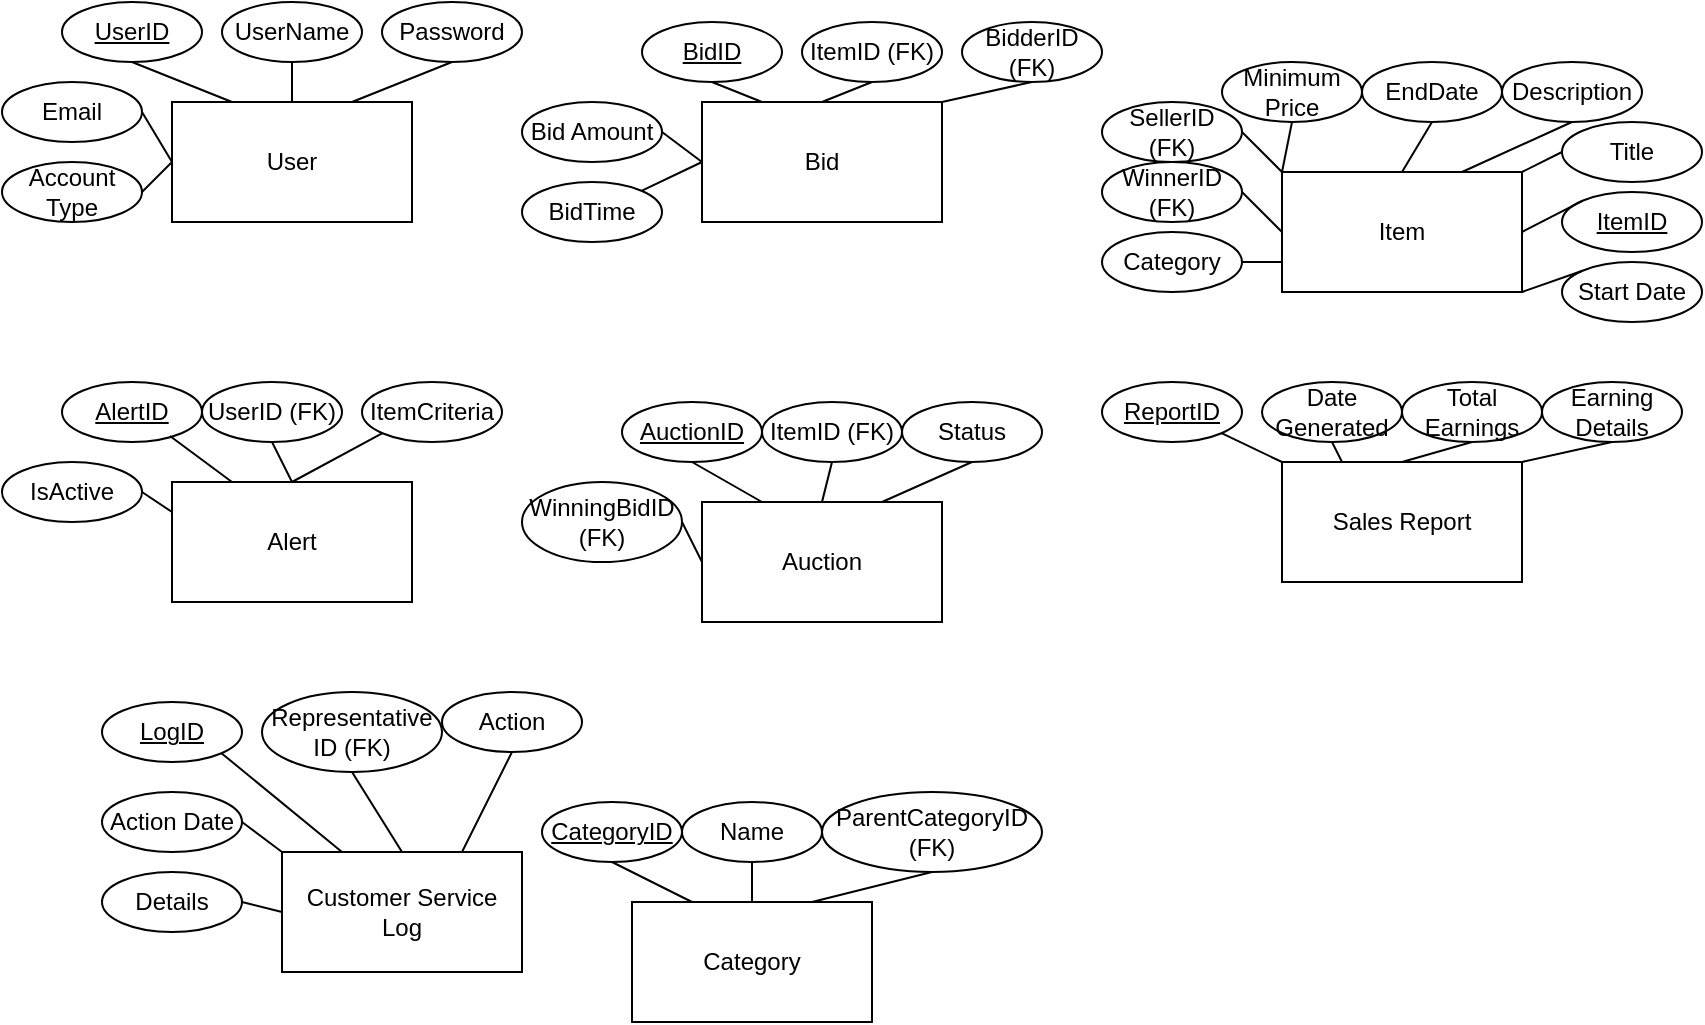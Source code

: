<mxfile version="23.1.2" type="github">
  <diagram name="Page-1" id="uOJZ_3tTdW4th-i7hOvJ">
    <mxGraphModel dx="427" dy="606" grid="1" gridSize="10" guides="1" tooltips="1" connect="1" arrows="1" fold="1" page="1" pageScale="1" pageWidth="850" pageHeight="1100" math="0" shadow="0">
      <root>
        <mxCell id="0" />
        <mxCell id="1" parent="0" />
        <mxCell id="BBo-fvt_Tt6ZGGIQ310o-1" value="User" style="rounded=0;whiteSpace=wrap;html=1;" vertex="1" parent="1">
          <mxGeometry x="85" y="60" width="120" height="60" as="geometry" />
        </mxCell>
        <mxCell id="BBo-fvt_Tt6ZGGIQ310o-2" value="&lt;u&gt;UserID&lt;/u&gt;" style="ellipse;whiteSpace=wrap;html=1;" vertex="1" parent="1">
          <mxGeometry x="30" y="10" width="70" height="30" as="geometry" />
        </mxCell>
        <mxCell id="BBo-fvt_Tt6ZGGIQ310o-3" value="UserName" style="ellipse;whiteSpace=wrap;html=1;" vertex="1" parent="1">
          <mxGeometry x="110" y="10" width="70" height="30" as="geometry" />
        </mxCell>
        <mxCell id="BBo-fvt_Tt6ZGGIQ310o-4" value="Password" style="ellipse;whiteSpace=wrap;html=1;" vertex="1" parent="1">
          <mxGeometry x="190" y="10" width="70" height="30" as="geometry" />
        </mxCell>
        <mxCell id="BBo-fvt_Tt6ZGGIQ310o-5" value="Email" style="ellipse;whiteSpace=wrap;html=1;" vertex="1" parent="1">
          <mxGeometry y="50" width="70" height="30" as="geometry" />
        </mxCell>
        <mxCell id="BBo-fvt_Tt6ZGGIQ310o-6" value="Account Type" style="ellipse;whiteSpace=wrap;html=1;" vertex="1" parent="1">
          <mxGeometry y="90" width="70" height="30" as="geometry" />
        </mxCell>
        <mxCell id="BBo-fvt_Tt6ZGGIQ310o-9" value="" style="endArrow=none;html=1;rounded=0;exitX=1;exitY=0.5;exitDx=0;exitDy=0;entryX=0;entryY=0.5;entryDx=0;entryDy=0;" edge="1" parent="1" source="BBo-fvt_Tt6ZGGIQ310o-6" target="BBo-fvt_Tt6ZGGIQ310o-1">
          <mxGeometry width="50" height="50" relative="1" as="geometry">
            <mxPoint x="110" y="170" as="sourcePoint" />
            <mxPoint x="160" y="120" as="targetPoint" />
          </mxGeometry>
        </mxCell>
        <mxCell id="BBo-fvt_Tt6ZGGIQ310o-10" value="" style="endArrow=none;html=1;rounded=0;exitX=1;exitY=0.5;exitDx=0;exitDy=0;entryX=0;entryY=0.5;entryDx=0;entryDy=0;" edge="1" parent="1" source="BBo-fvt_Tt6ZGGIQ310o-5" target="BBo-fvt_Tt6ZGGIQ310o-1">
          <mxGeometry width="50" height="50" relative="1" as="geometry">
            <mxPoint x="80" y="115" as="sourcePoint" />
            <mxPoint x="95" y="100" as="targetPoint" />
          </mxGeometry>
        </mxCell>
        <mxCell id="BBo-fvt_Tt6ZGGIQ310o-11" value="" style="endArrow=none;html=1;rounded=0;exitX=0.5;exitY=1;exitDx=0;exitDy=0;entryX=0.25;entryY=0;entryDx=0;entryDy=0;" edge="1" parent="1" source="BBo-fvt_Tt6ZGGIQ310o-2" target="BBo-fvt_Tt6ZGGIQ310o-1">
          <mxGeometry width="50" height="50" relative="1" as="geometry">
            <mxPoint x="80" y="75" as="sourcePoint" />
            <mxPoint x="95" y="100" as="targetPoint" />
          </mxGeometry>
        </mxCell>
        <mxCell id="BBo-fvt_Tt6ZGGIQ310o-12" value="" style="endArrow=none;html=1;rounded=0;exitX=0.5;exitY=1;exitDx=0;exitDy=0;entryX=0.5;entryY=0;entryDx=0;entryDy=0;" edge="1" parent="1" source="BBo-fvt_Tt6ZGGIQ310o-3" target="BBo-fvt_Tt6ZGGIQ310o-1">
          <mxGeometry width="50" height="50" relative="1" as="geometry">
            <mxPoint x="75" y="50" as="sourcePoint" />
            <mxPoint x="125" y="70" as="targetPoint" />
          </mxGeometry>
        </mxCell>
        <mxCell id="BBo-fvt_Tt6ZGGIQ310o-13" value="" style="endArrow=none;html=1;rounded=0;exitX=0.5;exitY=1;exitDx=0;exitDy=0;entryX=0.75;entryY=0;entryDx=0;entryDy=0;" edge="1" parent="1" source="BBo-fvt_Tt6ZGGIQ310o-4" target="BBo-fvt_Tt6ZGGIQ310o-1">
          <mxGeometry width="50" height="50" relative="1" as="geometry">
            <mxPoint x="155" y="50" as="sourcePoint" />
            <mxPoint x="180" y="60" as="targetPoint" />
          </mxGeometry>
        </mxCell>
        <mxCell id="BBo-fvt_Tt6ZGGIQ310o-14" value="Item" style="rounded=0;whiteSpace=wrap;html=1;" vertex="1" parent="1">
          <mxGeometry x="640" y="95" width="120" height="60" as="geometry" />
        </mxCell>
        <mxCell id="BBo-fvt_Tt6ZGGIQ310o-15" value="Bid" style="rounded=0;whiteSpace=wrap;html=1;" vertex="1" parent="1">
          <mxGeometry x="350" y="60" width="120" height="60" as="geometry" />
        </mxCell>
        <mxCell id="BBo-fvt_Tt6ZGGIQ310o-16" value="Auction" style="rounded=0;whiteSpace=wrap;html=1;" vertex="1" parent="1">
          <mxGeometry x="350" y="260" width="120" height="60" as="geometry" />
        </mxCell>
        <mxCell id="BBo-fvt_Tt6ZGGIQ310o-17" value="Category" style="rounded=0;whiteSpace=wrap;html=1;" vertex="1" parent="1">
          <mxGeometry x="315" y="460" width="120" height="60" as="geometry" />
        </mxCell>
        <mxCell id="BBo-fvt_Tt6ZGGIQ310o-18" value="Alert" style="rounded=0;whiteSpace=wrap;html=1;" vertex="1" parent="1">
          <mxGeometry x="85" y="250" width="120" height="60" as="geometry" />
        </mxCell>
        <mxCell id="BBo-fvt_Tt6ZGGIQ310o-19" value="Customer Service Log" style="rounded=0;whiteSpace=wrap;html=1;" vertex="1" parent="1">
          <mxGeometry x="140" y="435" width="120" height="60" as="geometry" />
        </mxCell>
        <mxCell id="BBo-fvt_Tt6ZGGIQ310o-20" value="Sales Report" style="rounded=0;whiteSpace=wrap;html=1;" vertex="1" parent="1">
          <mxGeometry x="640" y="240" width="120" height="60" as="geometry" />
        </mxCell>
        <mxCell id="BBo-fvt_Tt6ZGGIQ310o-21" value="Start Date" style="ellipse;whiteSpace=wrap;html=1;" vertex="1" parent="1">
          <mxGeometry x="780" y="140" width="70" height="30" as="geometry" />
        </mxCell>
        <mxCell id="BBo-fvt_Tt6ZGGIQ310o-22" value="&lt;u&gt;BidID&lt;/u&gt;" style="ellipse;whiteSpace=wrap;html=1;" vertex="1" parent="1">
          <mxGeometry x="320" y="20" width="70" height="30" as="geometry" />
        </mxCell>
        <mxCell id="BBo-fvt_Tt6ZGGIQ310o-23" value="EndDate" style="ellipse;whiteSpace=wrap;html=1;" vertex="1" parent="1">
          <mxGeometry x="680" y="40" width="70" height="30" as="geometry" />
        </mxCell>
        <mxCell id="BBo-fvt_Tt6ZGGIQ310o-24" value="ItemID (FK)" style="ellipse;whiteSpace=wrap;html=1;" vertex="1" parent="1">
          <mxGeometry x="400" y="20" width="70" height="30" as="geometry" />
        </mxCell>
        <mxCell id="BBo-fvt_Tt6ZGGIQ310o-25" value="Bid Amount" style="ellipse;whiteSpace=wrap;html=1;" vertex="1" parent="1">
          <mxGeometry x="260" y="60" width="70" height="30" as="geometry" />
        </mxCell>
        <mxCell id="BBo-fvt_Tt6ZGGIQ310o-26" value="BidderID (FK)" style="ellipse;whiteSpace=wrap;html=1;" vertex="1" parent="1">
          <mxGeometry x="480" y="20" width="70" height="30" as="geometry" />
        </mxCell>
        <mxCell id="BBo-fvt_Tt6ZGGIQ310o-27" value="BidTime" style="ellipse;whiteSpace=wrap;html=1;" vertex="1" parent="1">
          <mxGeometry x="260" y="100" width="70" height="30" as="geometry" />
        </mxCell>
        <mxCell id="BBo-fvt_Tt6ZGGIQ310o-28" value="Category" style="ellipse;whiteSpace=wrap;html=1;" vertex="1" parent="1">
          <mxGeometry x="550" y="125" width="70" height="30" as="geometry" />
        </mxCell>
        <mxCell id="BBo-fvt_Tt6ZGGIQ310o-29" value="Description" style="ellipse;whiteSpace=wrap;html=1;" vertex="1" parent="1">
          <mxGeometry x="750" y="40" width="70" height="30" as="geometry" />
        </mxCell>
        <mxCell id="BBo-fvt_Tt6ZGGIQ310o-30" value="Title" style="ellipse;whiteSpace=wrap;html=1;" vertex="1" parent="1">
          <mxGeometry x="780" y="70" width="70" height="30" as="geometry" />
        </mxCell>
        <mxCell id="BBo-fvt_Tt6ZGGIQ310o-31" value="&lt;u&gt;ItemID&lt;/u&gt;" style="ellipse;whiteSpace=wrap;html=1;" vertex="1" parent="1">
          <mxGeometry x="780" y="105" width="70" height="30" as="geometry" />
        </mxCell>
        <mxCell id="BBo-fvt_Tt6ZGGIQ310o-33" value="" style="endArrow=none;html=1;rounded=0;entryX=1;entryY=0.5;entryDx=0;entryDy=0;exitX=0;exitY=0.75;exitDx=0;exitDy=0;" edge="1" parent="1" source="BBo-fvt_Tt6ZGGIQ310o-14" target="BBo-fvt_Tt6ZGGIQ310o-28">
          <mxGeometry width="50" height="50" relative="1" as="geometry">
            <mxPoint x="390" y="130" as="sourcePoint" />
            <mxPoint x="440" y="80" as="targetPoint" />
          </mxGeometry>
        </mxCell>
        <mxCell id="BBo-fvt_Tt6ZGGIQ310o-35" value="" style="endArrow=none;html=1;rounded=0;exitX=1;exitY=0.5;exitDx=0;exitDy=0;entryX=0;entryY=0;entryDx=0;entryDy=0;" edge="1" parent="1" source="BBo-fvt_Tt6ZGGIQ310o-14" target="BBo-fvt_Tt6ZGGIQ310o-31">
          <mxGeometry width="50" height="50" relative="1" as="geometry">
            <mxPoint x="440" y="-10" as="sourcePoint" />
            <mxPoint x="780" y="120" as="targetPoint" />
          </mxGeometry>
        </mxCell>
        <mxCell id="BBo-fvt_Tt6ZGGIQ310o-36" value="" style="endArrow=none;html=1;rounded=0;entryX=0;entryY=0.5;entryDx=0;entryDy=0;exitX=1;exitY=0;exitDx=0;exitDy=0;" edge="1" parent="1" source="BBo-fvt_Tt6ZGGIQ310o-14" target="BBo-fvt_Tt6ZGGIQ310o-30">
          <mxGeometry width="50" height="50" relative="1" as="geometry">
            <mxPoint x="470" y="-10" as="sourcePoint" />
            <mxPoint x="415" y="-30" as="targetPoint" />
          </mxGeometry>
        </mxCell>
        <mxCell id="BBo-fvt_Tt6ZGGIQ310o-37" value="" style="endArrow=none;html=1;rounded=0;entryX=0.5;entryY=1;entryDx=0;entryDy=0;exitX=0.75;exitY=0;exitDx=0;exitDy=0;" edge="1" parent="1" source="BBo-fvt_Tt6ZGGIQ310o-14" target="BBo-fvt_Tt6ZGGIQ310o-29">
          <mxGeometry width="50" height="50" relative="1" as="geometry">
            <mxPoint x="470" y="-10" as="sourcePoint" />
            <mxPoint x="495" y="-30" as="targetPoint" />
          </mxGeometry>
        </mxCell>
        <mxCell id="BBo-fvt_Tt6ZGGIQ310o-38" value="" style="endArrow=none;html=1;rounded=0;entryX=0.5;entryY=1;entryDx=0;entryDy=0;exitX=0.5;exitY=0;exitDx=0;exitDy=0;" edge="1" parent="1" source="BBo-fvt_Tt6ZGGIQ310o-14" target="BBo-fvt_Tt6ZGGIQ310o-23">
          <mxGeometry width="50" height="50" relative="1" as="geometry">
            <mxPoint x="500" y="70" as="sourcePoint" />
            <mxPoint x="550" y="20" as="targetPoint" />
          </mxGeometry>
        </mxCell>
        <mxCell id="BBo-fvt_Tt6ZGGIQ310o-39" value="" style="endArrow=none;html=1;rounded=0;entryX=0;entryY=0;entryDx=0;entryDy=0;exitX=1;exitY=1;exitDx=0;exitDy=0;" edge="1" parent="1" source="BBo-fvt_Tt6ZGGIQ310o-14" target="BBo-fvt_Tt6ZGGIQ310o-21">
          <mxGeometry width="50" height="50" relative="1" as="geometry">
            <mxPoint x="530" y="20" as="sourcePoint" />
            <mxPoint x="550" y="6" as="targetPoint" />
          </mxGeometry>
        </mxCell>
        <mxCell id="BBo-fvt_Tt6ZGGIQ310o-40" value="Minimum Price" style="ellipse;whiteSpace=wrap;html=1;" vertex="1" parent="1">
          <mxGeometry x="610" y="40" width="70" height="30" as="geometry" />
        </mxCell>
        <mxCell id="BBo-fvt_Tt6ZGGIQ310o-41" value="" style="endArrow=none;html=1;rounded=0;entryX=0;entryY=0;entryDx=0;entryDy=0;exitX=0.5;exitY=1;exitDx=0;exitDy=0;" edge="1" parent="1" source="BBo-fvt_Tt6ZGGIQ310o-40" target="BBo-fvt_Tt6ZGGIQ310o-14">
          <mxGeometry width="50" height="50" relative="1" as="geometry">
            <mxPoint x="530" y="20" as="sourcePoint" />
            <mxPoint x="550" y="6" as="targetPoint" />
          </mxGeometry>
        </mxCell>
        <mxCell id="BBo-fvt_Tt6ZGGIQ310o-42" value="SellerID (FK)" style="ellipse;whiteSpace=wrap;html=1;" vertex="1" parent="1">
          <mxGeometry x="550" y="60" width="70" height="30" as="geometry" />
        </mxCell>
        <mxCell id="BBo-fvt_Tt6ZGGIQ310o-43" value="WinnerID (FK)" style="ellipse;whiteSpace=wrap;html=1;" vertex="1" parent="1">
          <mxGeometry x="550" y="90" width="70" height="30" as="geometry" />
        </mxCell>
        <mxCell id="BBo-fvt_Tt6ZGGIQ310o-44" value="" style="endArrow=none;html=1;rounded=0;entryX=1;entryY=0.5;entryDx=0;entryDy=0;exitX=0;exitY=0;exitDx=0;exitDy=0;" edge="1" parent="1" source="BBo-fvt_Tt6ZGGIQ310o-14" target="BBo-fvt_Tt6ZGGIQ310o-42">
          <mxGeometry width="50" height="50" relative="1" as="geometry">
            <mxPoint x="530" y="35" as="sourcePoint" />
            <mxPoint x="550" y="35" as="targetPoint" />
          </mxGeometry>
        </mxCell>
        <mxCell id="BBo-fvt_Tt6ZGGIQ310o-45" value="" style="endArrow=none;html=1;rounded=0;entryX=1;entryY=0.5;entryDx=0;entryDy=0;exitX=0;exitY=0.5;exitDx=0;exitDy=0;" edge="1" parent="1" source="BBo-fvt_Tt6ZGGIQ310o-14" target="BBo-fvt_Tt6ZGGIQ310o-43">
          <mxGeometry width="50" height="50" relative="1" as="geometry">
            <mxPoint x="530" y="50" as="sourcePoint" />
            <mxPoint x="540" y="65" as="targetPoint" />
          </mxGeometry>
        </mxCell>
        <mxCell id="BBo-fvt_Tt6ZGGIQ310o-46" value="" style="endArrow=none;html=1;rounded=0;entryX=1;entryY=0.5;entryDx=0;entryDy=0;exitX=0;exitY=0.5;exitDx=0;exitDy=0;" edge="1" parent="1" source="BBo-fvt_Tt6ZGGIQ310o-15" target="BBo-fvt_Tt6ZGGIQ310o-25">
          <mxGeometry width="50" height="50" relative="1" as="geometry">
            <mxPoint x="290" y="170" as="sourcePoint" />
            <mxPoint x="340" y="120" as="targetPoint" />
          </mxGeometry>
        </mxCell>
        <mxCell id="BBo-fvt_Tt6ZGGIQ310o-47" value="" style="endArrow=none;html=1;rounded=0;entryX=0;entryY=0.5;entryDx=0;entryDy=0;exitX=1;exitY=0;exitDx=0;exitDy=0;" edge="1" parent="1" source="BBo-fvt_Tt6ZGGIQ310o-27" target="BBo-fvt_Tt6ZGGIQ310o-15">
          <mxGeometry width="50" height="50" relative="1" as="geometry">
            <mxPoint x="310" y="200" as="sourcePoint" />
            <mxPoint x="360" y="150" as="targetPoint" />
          </mxGeometry>
        </mxCell>
        <mxCell id="BBo-fvt_Tt6ZGGIQ310o-48" value="" style="endArrow=none;html=1;rounded=0;entryX=0.25;entryY=0;entryDx=0;entryDy=0;exitX=0.5;exitY=1;exitDx=0;exitDy=0;" edge="1" parent="1" source="BBo-fvt_Tt6ZGGIQ310o-22" target="BBo-fvt_Tt6ZGGIQ310o-15">
          <mxGeometry width="50" height="50" relative="1" as="geometry">
            <mxPoint x="330" y="114" as="sourcePoint" />
            <mxPoint x="360" y="100" as="targetPoint" />
          </mxGeometry>
        </mxCell>
        <mxCell id="BBo-fvt_Tt6ZGGIQ310o-49" value="" style="endArrow=none;html=1;rounded=0;entryX=0.5;entryY=0;entryDx=0;entryDy=0;exitX=0.5;exitY=1;exitDx=0;exitDy=0;" edge="1" parent="1" source="BBo-fvt_Tt6ZGGIQ310o-24" target="BBo-fvt_Tt6ZGGIQ310o-15">
          <mxGeometry width="50" height="50" relative="1" as="geometry">
            <mxPoint x="365" y="60" as="sourcePoint" />
            <mxPoint x="390" y="70" as="targetPoint" />
          </mxGeometry>
        </mxCell>
        <mxCell id="BBo-fvt_Tt6ZGGIQ310o-50" value="" style="endArrow=none;html=1;rounded=0;entryX=1;entryY=0;entryDx=0;entryDy=0;exitX=0.5;exitY=1;exitDx=0;exitDy=0;" edge="1" parent="1" source="BBo-fvt_Tt6ZGGIQ310o-26" target="BBo-fvt_Tt6ZGGIQ310o-15">
          <mxGeometry width="50" height="50" relative="1" as="geometry">
            <mxPoint x="445" y="60" as="sourcePoint" />
            <mxPoint x="420" y="70" as="targetPoint" />
          </mxGeometry>
        </mxCell>
        <mxCell id="BBo-fvt_Tt6ZGGIQ310o-51" value="Status" style="ellipse;whiteSpace=wrap;html=1;" vertex="1" parent="1">
          <mxGeometry x="450" y="210" width="70" height="30" as="geometry" />
        </mxCell>
        <mxCell id="BBo-fvt_Tt6ZGGIQ310o-52" value="ItemID (FK)" style="ellipse;whiteSpace=wrap;html=1;" vertex="1" parent="1">
          <mxGeometry x="380" y="210" width="70" height="30" as="geometry" />
        </mxCell>
        <mxCell id="BBo-fvt_Tt6ZGGIQ310o-53" value="&lt;u&gt;AuctionID&lt;/u&gt;" style="ellipse;whiteSpace=wrap;html=1;" vertex="1" parent="1">
          <mxGeometry x="310" y="210" width="70" height="30" as="geometry" />
        </mxCell>
        <mxCell id="BBo-fvt_Tt6ZGGIQ310o-54" value="IsActive" style="ellipse;whiteSpace=wrap;html=1;" vertex="1" parent="1">
          <mxGeometry y="240" width="70" height="30" as="geometry" />
        </mxCell>
        <mxCell id="BBo-fvt_Tt6ZGGIQ310o-55" value="ItemCriteria" style="ellipse;whiteSpace=wrap;html=1;" vertex="1" parent="1">
          <mxGeometry x="180" y="200" width="70" height="30" as="geometry" />
        </mxCell>
        <mxCell id="BBo-fvt_Tt6ZGGIQ310o-56" value="UserID (FK)" style="ellipse;whiteSpace=wrap;html=1;" vertex="1" parent="1">
          <mxGeometry x="100" y="200" width="70" height="30" as="geometry" />
        </mxCell>
        <mxCell id="BBo-fvt_Tt6ZGGIQ310o-57" value="&lt;u&gt;AlertID&lt;/u&gt;" style="ellipse;whiteSpace=wrap;html=1;" vertex="1" parent="1">
          <mxGeometry x="30" y="200" width="70" height="30" as="geometry" />
        </mxCell>
        <mxCell id="BBo-fvt_Tt6ZGGIQ310o-58" value="" style="endArrow=none;html=1;rounded=0;entryX=0;entryY=0.25;entryDx=0;entryDy=0;exitX=1;exitY=0.5;exitDx=0;exitDy=0;" edge="1" parent="1" source="BBo-fvt_Tt6ZGGIQ310o-54" target="BBo-fvt_Tt6ZGGIQ310o-18">
          <mxGeometry width="50" height="50" relative="1" as="geometry">
            <mxPoint x="60" y="360" as="sourcePoint" />
            <mxPoint x="110" y="310" as="targetPoint" />
          </mxGeometry>
        </mxCell>
        <mxCell id="BBo-fvt_Tt6ZGGIQ310o-59" value="" style="endArrow=none;html=1;rounded=0;entryX=0.25;entryY=0;entryDx=0;entryDy=0;exitX=0.771;exitY=0.9;exitDx=0;exitDy=0;exitPerimeter=0;" edge="1" parent="1" source="BBo-fvt_Tt6ZGGIQ310o-57" target="BBo-fvt_Tt6ZGGIQ310o-18">
          <mxGeometry width="50" height="50" relative="1" as="geometry">
            <mxPoint x="80" y="265" as="sourcePoint" />
            <mxPoint x="95" y="275" as="targetPoint" />
          </mxGeometry>
        </mxCell>
        <mxCell id="BBo-fvt_Tt6ZGGIQ310o-60" value="" style="endArrow=none;html=1;rounded=0;entryX=0.5;entryY=0;entryDx=0;entryDy=0;exitX=0.5;exitY=1;exitDx=0;exitDy=0;" edge="1" parent="1" source="BBo-fvt_Tt6ZGGIQ310o-56" target="BBo-fvt_Tt6ZGGIQ310o-18">
          <mxGeometry width="50" height="50" relative="1" as="geometry">
            <mxPoint x="94" y="237" as="sourcePoint" />
            <mxPoint x="125" y="260" as="targetPoint" />
          </mxGeometry>
        </mxCell>
        <mxCell id="BBo-fvt_Tt6ZGGIQ310o-61" value="" style="endArrow=none;html=1;rounded=0;entryX=0.5;entryY=0;entryDx=0;entryDy=0;exitX=0;exitY=1;exitDx=0;exitDy=0;" edge="1" parent="1" source="BBo-fvt_Tt6ZGGIQ310o-55" target="BBo-fvt_Tt6ZGGIQ310o-18">
          <mxGeometry width="50" height="50" relative="1" as="geometry">
            <mxPoint x="145" y="240" as="sourcePoint" />
            <mxPoint x="155" y="260" as="targetPoint" />
          </mxGeometry>
        </mxCell>
        <mxCell id="BBo-fvt_Tt6ZGGIQ310o-62" value="" style="endArrow=none;html=1;rounded=0;entryX=0.5;entryY=1;entryDx=0;entryDy=0;exitX=0.25;exitY=0;exitDx=0;exitDy=0;" edge="1" parent="1" source="BBo-fvt_Tt6ZGGIQ310o-16" target="BBo-fvt_Tt6ZGGIQ310o-53">
          <mxGeometry width="50" height="50" relative="1" as="geometry">
            <mxPoint x="320" y="330" as="sourcePoint" />
            <mxPoint x="370" y="280" as="targetPoint" />
          </mxGeometry>
        </mxCell>
        <mxCell id="BBo-fvt_Tt6ZGGIQ310o-63" value="" style="endArrow=none;html=1;rounded=0;entryX=0.5;entryY=1;entryDx=0;entryDy=0;exitX=0.5;exitY=0;exitDx=0;exitDy=0;" edge="1" parent="1" source="BBo-fvt_Tt6ZGGIQ310o-16" target="BBo-fvt_Tt6ZGGIQ310o-52">
          <mxGeometry width="50" height="50" relative="1" as="geometry">
            <mxPoint x="390" y="270" as="sourcePoint" />
            <mxPoint x="355" y="250" as="targetPoint" />
          </mxGeometry>
        </mxCell>
        <mxCell id="BBo-fvt_Tt6ZGGIQ310o-64" value="" style="endArrow=none;html=1;rounded=0;entryX=0.5;entryY=1;entryDx=0;entryDy=0;exitX=0.75;exitY=0;exitDx=0;exitDy=0;" edge="1" parent="1" source="BBo-fvt_Tt6ZGGIQ310o-16" target="BBo-fvt_Tt6ZGGIQ310o-51">
          <mxGeometry width="50" height="50" relative="1" as="geometry">
            <mxPoint x="420" y="270" as="sourcePoint" />
            <mxPoint x="425" y="250" as="targetPoint" />
          </mxGeometry>
        </mxCell>
        <mxCell id="BBo-fvt_Tt6ZGGIQ310o-65" value="WinningBidID (FK)" style="ellipse;whiteSpace=wrap;html=1;" vertex="1" parent="1">
          <mxGeometry x="260" y="250" width="80" height="40" as="geometry" />
        </mxCell>
        <mxCell id="BBo-fvt_Tt6ZGGIQ310o-66" value="" style="endArrow=none;html=1;rounded=0;entryX=1;entryY=0.5;entryDx=0;entryDy=0;exitX=0;exitY=0.5;exitDx=0;exitDy=0;" edge="1" parent="1" source="BBo-fvt_Tt6ZGGIQ310o-16" target="BBo-fvt_Tt6ZGGIQ310o-65">
          <mxGeometry width="50" height="50" relative="1" as="geometry">
            <mxPoint x="390" y="270" as="sourcePoint" />
            <mxPoint x="355" y="250" as="targetPoint" />
          </mxGeometry>
        </mxCell>
        <mxCell id="BBo-fvt_Tt6ZGGIQ310o-67" value="ParentCategoryID (FK)" style="ellipse;whiteSpace=wrap;html=1;" vertex="1" parent="1">
          <mxGeometry x="410" y="405" width="110" height="40" as="geometry" />
        </mxCell>
        <mxCell id="BBo-fvt_Tt6ZGGIQ310o-68" value="Name" style="ellipse;whiteSpace=wrap;html=1;" vertex="1" parent="1">
          <mxGeometry x="340" y="410" width="70" height="30" as="geometry" />
        </mxCell>
        <mxCell id="BBo-fvt_Tt6ZGGIQ310o-69" value="&lt;u&gt;CategoryID&lt;/u&gt;" style="ellipse;whiteSpace=wrap;html=1;" vertex="1" parent="1">
          <mxGeometry x="270" y="410" width="70" height="30" as="geometry" />
        </mxCell>
        <mxCell id="BBo-fvt_Tt6ZGGIQ310o-70" value="" style="endArrow=none;html=1;rounded=0;entryX=0.5;entryY=1;entryDx=0;entryDy=0;exitX=0.25;exitY=0;exitDx=0;exitDy=0;" edge="1" parent="1" source="BBo-fvt_Tt6ZGGIQ310o-17" target="BBo-fvt_Tt6ZGGIQ310o-69">
          <mxGeometry width="50" height="50" relative="1" as="geometry">
            <mxPoint x="280" y="500" as="sourcePoint" />
            <mxPoint x="330" y="450" as="targetPoint" />
          </mxGeometry>
        </mxCell>
        <mxCell id="BBo-fvt_Tt6ZGGIQ310o-71" value="" style="endArrow=none;html=1;rounded=0;entryX=0.5;entryY=1;entryDx=0;entryDy=0;exitX=0.5;exitY=0;exitDx=0;exitDy=0;" edge="1" parent="1" source="BBo-fvt_Tt6ZGGIQ310o-17" target="BBo-fvt_Tt6ZGGIQ310o-68">
          <mxGeometry width="50" height="50" relative="1" as="geometry">
            <mxPoint x="320" y="500" as="sourcePoint" />
            <mxPoint x="315" y="450" as="targetPoint" />
          </mxGeometry>
        </mxCell>
        <mxCell id="BBo-fvt_Tt6ZGGIQ310o-72" value="" style="endArrow=none;html=1;rounded=0;entryX=0.5;entryY=1;entryDx=0;entryDy=0;exitX=0.75;exitY=0;exitDx=0;exitDy=0;" edge="1" parent="1" source="BBo-fvt_Tt6ZGGIQ310o-17" target="BBo-fvt_Tt6ZGGIQ310o-67">
          <mxGeometry width="50" height="50" relative="1" as="geometry">
            <mxPoint x="350" y="500" as="sourcePoint" />
            <mxPoint x="385" y="450" as="targetPoint" />
          </mxGeometry>
        </mxCell>
        <mxCell id="BBo-fvt_Tt6ZGGIQ310o-73" value="Total Earnings" style="ellipse;whiteSpace=wrap;html=1;" vertex="1" parent="1">
          <mxGeometry x="700" y="200" width="70" height="30" as="geometry" />
        </mxCell>
        <mxCell id="BBo-fvt_Tt6ZGGIQ310o-74" value="Date Generated" style="ellipse;whiteSpace=wrap;html=1;" vertex="1" parent="1">
          <mxGeometry x="630" y="200" width="70" height="30" as="geometry" />
        </mxCell>
        <mxCell id="BBo-fvt_Tt6ZGGIQ310o-75" value="&lt;u&gt;ReportID&lt;/u&gt;" style="ellipse;whiteSpace=wrap;html=1;" vertex="1" parent="1">
          <mxGeometry x="550" y="200" width="70" height="30" as="geometry" />
        </mxCell>
        <mxCell id="BBo-fvt_Tt6ZGGIQ310o-76" value="Earning Details" style="ellipse;whiteSpace=wrap;html=1;" vertex="1" parent="1">
          <mxGeometry x="770" y="200" width="70" height="30" as="geometry" />
        </mxCell>
        <mxCell id="BBo-fvt_Tt6ZGGIQ310o-77" value="" style="endArrow=none;html=1;rounded=0;entryX=1;entryY=1;entryDx=0;entryDy=0;exitX=0;exitY=0;exitDx=0;exitDy=0;" edge="1" parent="1" source="BBo-fvt_Tt6ZGGIQ310o-20" target="BBo-fvt_Tt6ZGGIQ310o-75">
          <mxGeometry width="50" height="50" relative="1" as="geometry">
            <mxPoint x="520" y="320" as="sourcePoint" />
            <mxPoint x="570" y="270" as="targetPoint" />
          </mxGeometry>
        </mxCell>
        <mxCell id="BBo-fvt_Tt6ZGGIQ310o-78" value="" style="endArrow=none;html=1;rounded=0;entryX=0.5;entryY=1;entryDx=0;entryDy=0;exitX=0.25;exitY=0;exitDx=0;exitDy=0;" edge="1" parent="1" source="BBo-fvt_Tt6ZGGIQ310o-20" target="BBo-fvt_Tt6ZGGIQ310o-74">
          <mxGeometry width="50" height="50" relative="1" as="geometry">
            <mxPoint x="650" y="250" as="sourcePoint" />
            <mxPoint x="620" y="236" as="targetPoint" />
          </mxGeometry>
        </mxCell>
        <mxCell id="BBo-fvt_Tt6ZGGIQ310o-79" value="" style="endArrow=none;html=1;rounded=0;entryX=0.5;entryY=1;entryDx=0;entryDy=0;exitX=0.5;exitY=0;exitDx=0;exitDy=0;" edge="1" parent="1" source="BBo-fvt_Tt6ZGGIQ310o-20" target="BBo-fvt_Tt6ZGGIQ310o-73">
          <mxGeometry width="50" height="50" relative="1" as="geometry">
            <mxPoint x="680" y="250" as="sourcePoint" />
            <mxPoint x="675" y="240" as="targetPoint" />
          </mxGeometry>
        </mxCell>
        <mxCell id="BBo-fvt_Tt6ZGGIQ310o-80" value="" style="endArrow=none;html=1;rounded=0;entryX=0.5;entryY=1;entryDx=0;entryDy=0;exitX=1;exitY=0;exitDx=0;exitDy=0;" edge="1" parent="1" source="BBo-fvt_Tt6ZGGIQ310o-20" target="BBo-fvt_Tt6ZGGIQ310o-76">
          <mxGeometry width="50" height="50" relative="1" as="geometry">
            <mxPoint x="710" y="250" as="sourcePoint" />
            <mxPoint x="745" y="240" as="targetPoint" />
          </mxGeometry>
        </mxCell>
        <mxCell id="BBo-fvt_Tt6ZGGIQ310o-81" value="Action" style="ellipse;whiteSpace=wrap;html=1;" vertex="1" parent="1">
          <mxGeometry x="220" y="355" width="70" height="30" as="geometry" />
        </mxCell>
        <mxCell id="BBo-fvt_Tt6ZGGIQ310o-82" value="Representative ID (FK)" style="ellipse;whiteSpace=wrap;html=1;" vertex="1" parent="1">
          <mxGeometry x="130" y="355" width="90" height="40" as="geometry" />
        </mxCell>
        <mxCell id="BBo-fvt_Tt6ZGGIQ310o-83" value="&lt;u&gt;LogID&lt;/u&gt;" style="ellipse;whiteSpace=wrap;html=1;" vertex="1" parent="1">
          <mxGeometry x="50" y="360" width="70" height="30" as="geometry" />
        </mxCell>
        <mxCell id="BBo-fvt_Tt6ZGGIQ310o-84" value="Details" style="ellipse;whiteSpace=wrap;html=1;" vertex="1" parent="1">
          <mxGeometry x="50" y="445" width="70" height="30" as="geometry" />
        </mxCell>
        <mxCell id="BBo-fvt_Tt6ZGGIQ310o-85" value="Action Date" style="ellipse;whiteSpace=wrap;html=1;" vertex="1" parent="1">
          <mxGeometry x="50" y="405" width="70" height="30" as="geometry" />
        </mxCell>
        <mxCell id="BBo-fvt_Tt6ZGGIQ310o-86" value="" style="endArrow=none;html=1;rounded=0;entryX=0;entryY=0.5;entryDx=0;entryDy=0;exitX=1;exitY=0.5;exitDx=0;exitDy=0;" edge="1" parent="1" source="BBo-fvt_Tt6ZGGIQ310o-84" target="BBo-fvt_Tt6ZGGIQ310o-19">
          <mxGeometry width="50" height="50" relative="1" as="geometry">
            <mxPoint x="40" y="530" as="sourcePoint" />
            <mxPoint x="90" y="480" as="targetPoint" />
          </mxGeometry>
        </mxCell>
        <mxCell id="BBo-fvt_Tt6ZGGIQ310o-87" value="" style="endArrow=none;html=1;rounded=0;entryX=0;entryY=0;entryDx=0;entryDy=0;exitX=1;exitY=0.5;exitDx=0;exitDy=0;" edge="1" parent="1" source="BBo-fvt_Tt6ZGGIQ310o-85" target="BBo-fvt_Tt6ZGGIQ310o-19">
          <mxGeometry width="50" height="50" relative="1" as="geometry">
            <mxPoint x="130" y="470" as="sourcePoint" />
            <mxPoint x="150" y="475" as="targetPoint" />
          </mxGeometry>
        </mxCell>
        <mxCell id="BBo-fvt_Tt6ZGGIQ310o-88" value="" style="endArrow=none;html=1;rounded=0;entryX=0.25;entryY=0;entryDx=0;entryDy=0;exitX=1;exitY=1;exitDx=0;exitDy=0;" edge="1" parent="1" source="BBo-fvt_Tt6ZGGIQ310o-83" target="BBo-fvt_Tt6ZGGIQ310o-19">
          <mxGeometry width="50" height="50" relative="1" as="geometry">
            <mxPoint x="130" y="430" as="sourcePoint" />
            <mxPoint x="150" y="445" as="targetPoint" />
          </mxGeometry>
        </mxCell>
        <mxCell id="BBo-fvt_Tt6ZGGIQ310o-89" value="" style="endArrow=none;html=1;rounded=0;entryX=0.5;entryY=0;entryDx=0;entryDy=0;exitX=0.5;exitY=1;exitDx=0;exitDy=0;" edge="1" parent="1" source="BBo-fvt_Tt6ZGGIQ310o-82" target="BBo-fvt_Tt6ZGGIQ310o-19">
          <mxGeometry width="50" height="50" relative="1" as="geometry">
            <mxPoint x="120" y="396" as="sourcePoint" />
            <mxPoint x="180" y="445" as="targetPoint" />
          </mxGeometry>
        </mxCell>
        <mxCell id="BBo-fvt_Tt6ZGGIQ310o-90" value="" style="endArrow=none;html=1;rounded=0;entryX=0.75;entryY=0;entryDx=0;entryDy=0;exitX=0.5;exitY=1;exitDx=0;exitDy=0;" edge="1" parent="1" source="BBo-fvt_Tt6ZGGIQ310o-81" target="BBo-fvt_Tt6ZGGIQ310o-19">
          <mxGeometry width="50" height="50" relative="1" as="geometry">
            <mxPoint x="185" y="405" as="sourcePoint" />
            <mxPoint x="210" y="445" as="targetPoint" />
          </mxGeometry>
        </mxCell>
      </root>
    </mxGraphModel>
  </diagram>
</mxfile>
